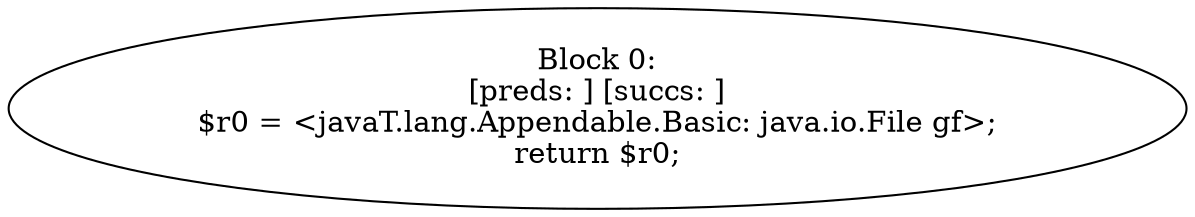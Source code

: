 digraph "unitGraph" {
    "Block 0:
[preds: ] [succs: ]
$r0 = <javaT.lang.Appendable.Basic: java.io.File gf>;
return $r0;
"
}
